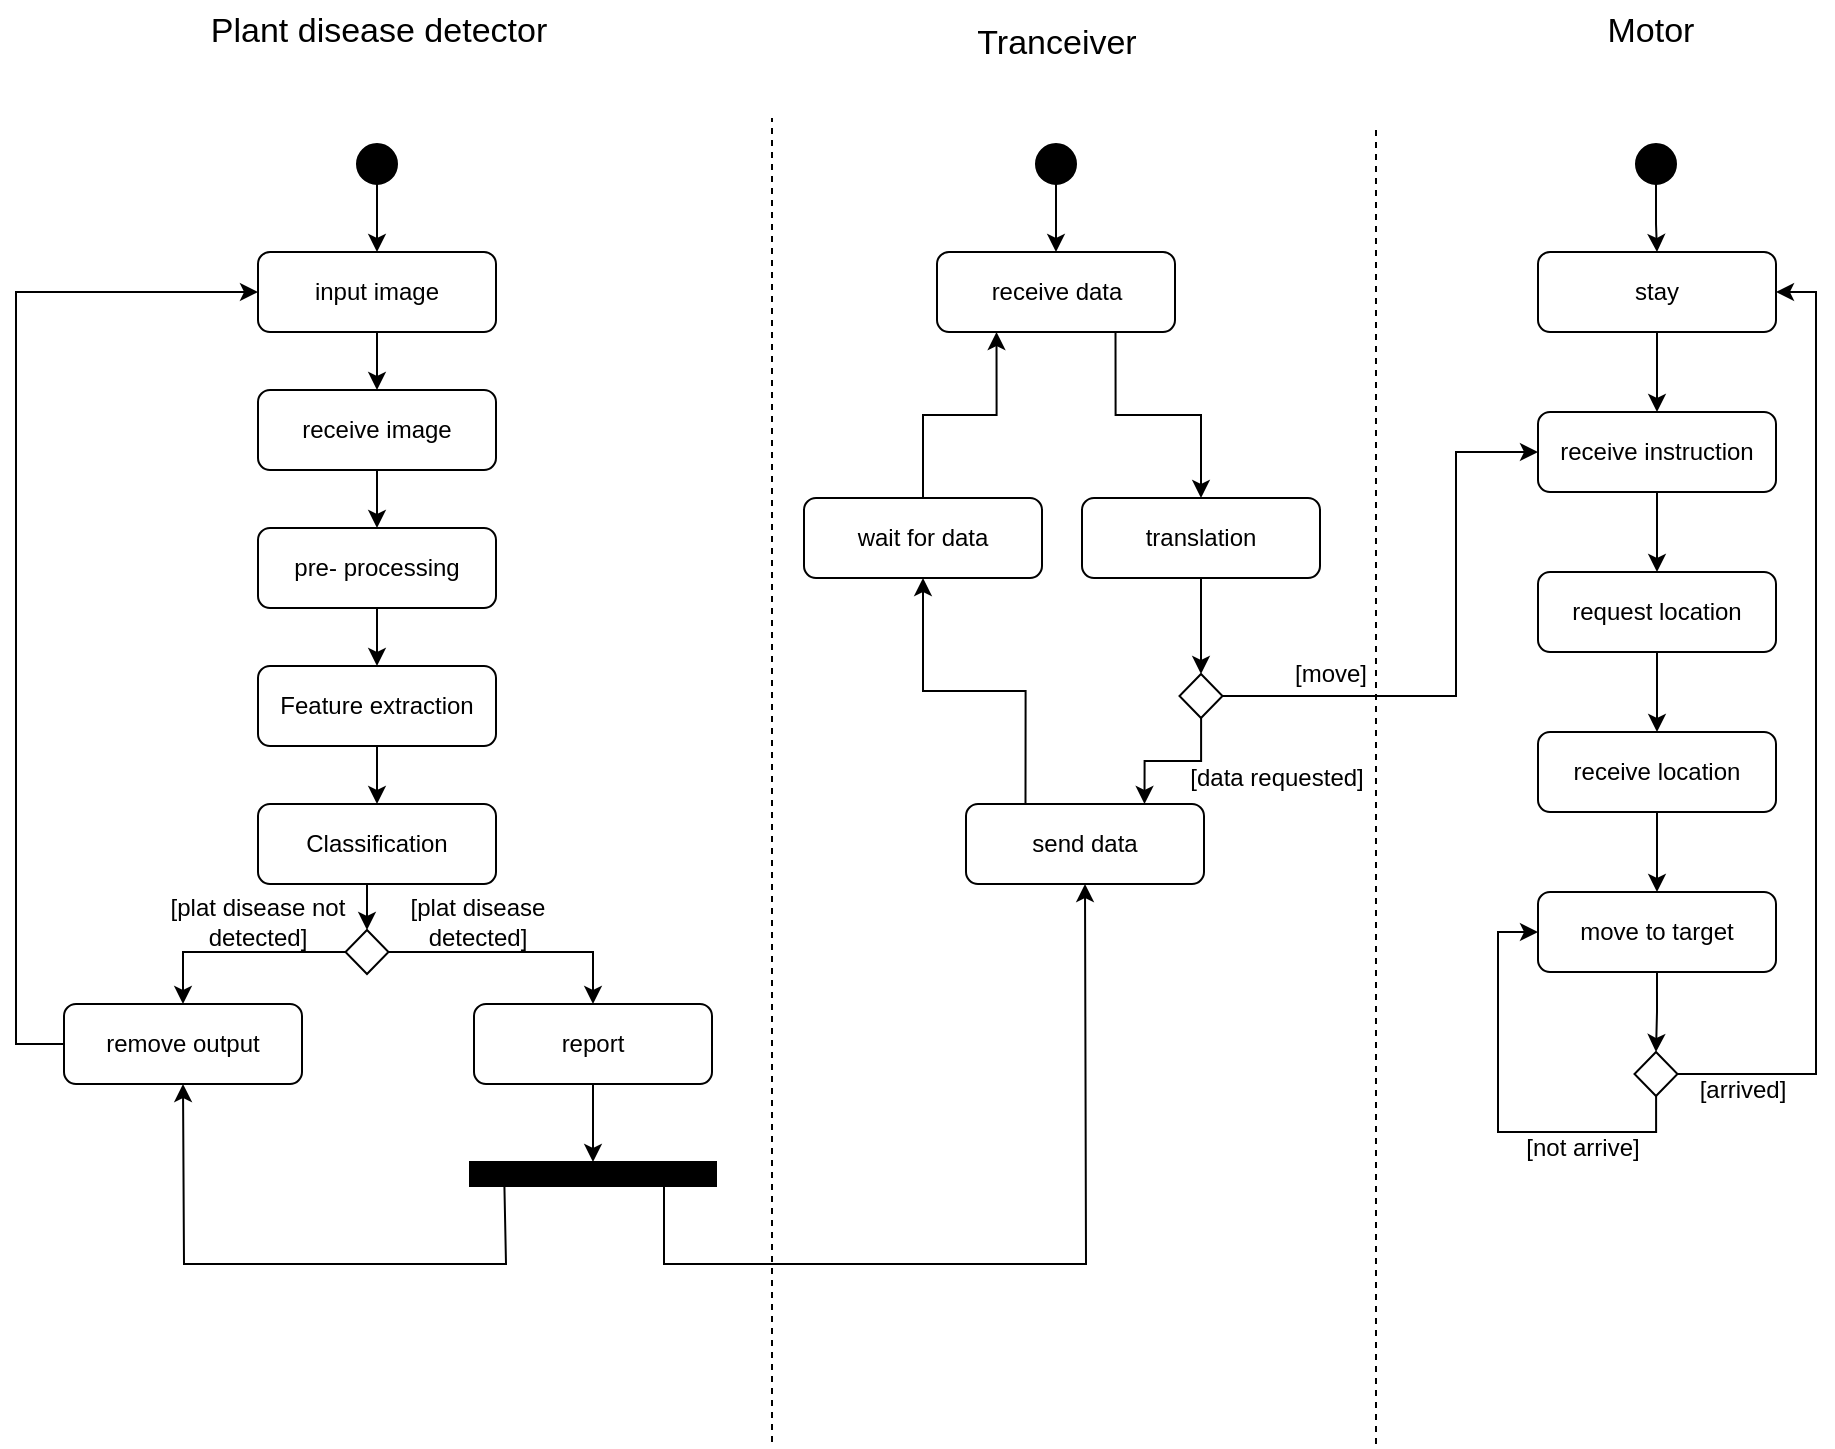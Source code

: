 <mxfile version="20.2.3" type="device"><diagram id="tkX94PlZC9pvU9W3rJq1" name="Page-1"><mxGraphModel dx="780" dy="1810" grid="0" gridSize="10" guides="1" tooltips="1" connect="1" arrows="1" fold="1" page="1" pageScale="1" pageWidth="827" pageHeight="1169" math="0" shadow="0"><root><mxCell id="0"/><mxCell id="1" parent="0"/><mxCell id="M2noTgr2QsKurrbwmELP-10" style="edgeStyle=orthogonalEdgeStyle;rounded=0;orthogonalLoop=1;jettySize=auto;html=1;entryX=0.5;entryY=0;entryDx=0;entryDy=0;" parent="1" source="M2noTgr2QsKurrbwmELP-2" target="M2noTgr2QsKurrbwmELP-3" edge="1"><mxGeometry relative="1" as="geometry"/></mxCell><mxCell id="M2noTgr2QsKurrbwmELP-2" value="receive image" style="rounded=1;whiteSpace=wrap;html=1;" parent="1" vertex="1"><mxGeometry x="268" y="93" width="119" height="40" as="geometry"/></mxCell><mxCell id="M2noTgr2QsKurrbwmELP-11" style="edgeStyle=orthogonalEdgeStyle;rounded=0;orthogonalLoop=1;jettySize=auto;html=1;" parent="1" source="M2noTgr2QsKurrbwmELP-3" target="M2noTgr2QsKurrbwmELP-4" edge="1"><mxGeometry relative="1" as="geometry"/></mxCell><mxCell id="M2noTgr2QsKurrbwmELP-3" value="pre- processing" style="rounded=1;whiteSpace=wrap;html=1;" parent="1" vertex="1"><mxGeometry x="268" y="162" width="119" height="40" as="geometry"/></mxCell><mxCell id="M2noTgr2QsKurrbwmELP-12" style="edgeStyle=orthogonalEdgeStyle;rounded=0;orthogonalLoop=1;jettySize=auto;html=1;entryX=0.5;entryY=0;entryDx=0;entryDy=0;" parent="1" source="M2noTgr2QsKurrbwmELP-4" target="M2noTgr2QsKurrbwmELP-6" edge="1"><mxGeometry relative="1" as="geometry"/></mxCell><mxCell id="M2noTgr2QsKurrbwmELP-4" value="Feature extraction" style="rounded=1;whiteSpace=wrap;html=1;" parent="1" vertex="1"><mxGeometry x="268" y="231" width="119" height="40" as="geometry"/></mxCell><mxCell id="07cv3etoUqlG70oD_8Ht-4" style="edgeStyle=orthogonalEdgeStyle;rounded=0;orthogonalLoop=1;jettySize=auto;html=1;entryX=0;entryY=0.5;entryDx=0;entryDy=0;" parent="1" source="M2noTgr2QsKurrbwmELP-5" target="07cv3etoUqlG70oD_8Ht-1" edge="1"><mxGeometry relative="1" as="geometry"><Array as="points"><mxPoint x="147" y="420"/><mxPoint x="147" y="44"/></Array></mxGeometry></mxCell><mxCell id="M2noTgr2QsKurrbwmELP-5" value="remove output" style="rounded=1;whiteSpace=wrap;html=1;" parent="1" vertex="1"><mxGeometry x="171" y="400" width="119" height="40" as="geometry"/></mxCell><mxCell id="2Jc_1Jze2xgRDPWxwVR4-6" style="edgeStyle=orthogonalEdgeStyle;rounded=0;orthogonalLoop=1;jettySize=auto;html=1;exitX=0.5;exitY=1;exitDx=0;exitDy=0;entryX=0.5;entryY=0;entryDx=0;entryDy=0;" parent="1" source="M2noTgr2QsKurrbwmELP-6" target="2Jc_1Jze2xgRDPWxwVR4-3" edge="1"><mxGeometry relative="1" as="geometry"/></mxCell><mxCell id="M2noTgr2QsKurrbwmELP-6" value="Classification" style="rounded=1;whiteSpace=wrap;html=1;" parent="1" vertex="1"><mxGeometry x="268" y="300" width="119" height="40" as="geometry"/></mxCell><mxCell id="07cv3etoUqlG70oD_8Ht-12" style="edgeStyle=orthogonalEdgeStyle;rounded=0;orthogonalLoop=1;jettySize=auto;html=1;strokeColor=#000000;strokeWidth=1;" parent="1" source="M2noTgr2QsKurrbwmELP-7" edge="1"><mxGeometry relative="1" as="geometry"><mxPoint x="435.5" y="479.0" as="targetPoint"/></mxGeometry></mxCell><mxCell id="M2noTgr2QsKurrbwmELP-7" value="report" style="rounded=1;whiteSpace=wrap;html=1;" parent="1" vertex="1"><mxGeometry x="376" y="400" width="119" height="40" as="geometry"/></mxCell><mxCell id="07cv3etoUqlG70oD_8Ht-2" style="edgeStyle=orthogonalEdgeStyle;rounded=0;orthogonalLoop=1;jettySize=auto;html=1;" parent="1" source="2Jc_1Jze2xgRDPWxwVR4-1" target="07cv3etoUqlG70oD_8Ht-1" edge="1"><mxGeometry relative="1" as="geometry"/></mxCell><mxCell id="2Jc_1Jze2xgRDPWxwVR4-1" value="" style="ellipse;whiteSpace=wrap;html=1;aspect=fixed;fillColor=#000000;" parent="1" vertex="1"><mxGeometry x="317.5" y="-30" width="20" height="20" as="geometry"/></mxCell><mxCell id="2Jc_1Jze2xgRDPWxwVR4-4" style="edgeStyle=orthogonalEdgeStyle;rounded=0;orthogonalLoop=1;jettySize=auto;html=1;entryX=0.5;entryY=0;entryDx=0;entryDy=0;" parent="1" source="2Jc_1Jze2xgRDPWxwVR4-3" target="M2noTgr2QsKurrbwmELP-5" edge="1"><mxGeometry relative="1" as="geometry"/></mxCell><mxCell id="2Jc_1Jze2xgRDPWxwVR4-5" style="edgeStyle=orthogonalEdgeStyle;rounded=0;orthogonalLoop=1;jettySize=auto;html=1;entryX=0.5;entryY=0;entryDx=0;entryDy=0;" parent="1" source="2Jc_1Jze2xgRDPWxwVR4-3" target="M2noTgr2QsKurrbwmELP-7" edge="1"><mxGeometry relative="1" as="geometry"/></mxCell><mxCell id="2Jc_1Jze2xgRDPWxwVR4-3" value="" style="rhombus;whiteSpace=wrap;html=1;" parent="1" vertex="1"><mxGeometry x="311.75" y="363" width="21.5" height="22" as="geometry"/></mxCell><mxCell id="07cv3etoUqlG70oD_8Ht-3" style="edgeStyle=orthogonalEdgeStyle;rounded=0;orthogonalLoop=1;jettySize=auto;html=1;" parent="1" source="07cv3etoUqlG70oD_8Ht-1" target="M2noTgr2QsKurrbwmELP-2" edge="1"><mxGeometry relative="1" as="geometry"/></mxCell><mxCell id="07cv3etoUqlG70oD_8Ht-1" value="input image" style="rounded=1;whiteSpace=wrap;html=1;" parent="1" vertex="1"><mxGeometry x="268" y="24" width="119" height="40" as="geometry"/></mxCell><mxCell id="07cv3etoUqlG70oD_8Ht-5" value="[plat disease detected]" style="text;html=1;strokeColor=none;fillColor=none;align=center;verticalAlign=middle;whiteSpace=wrap;rounded=0;" parent="1" vertex="1"><mxGeometry x="320" y="344" width="116.25" height="30" as="geometry"/></mxCell><mxCell id="07cv3etoUqlG70oD_8Ht-6" value="[plat disease not detected]" style="text;html=1;strokeColor=none;fillColor=none;align=center;verticalAlign=middle;whiteSpace=wrap;rounded=0;" parent="1" vertex="1"><mxGeometry x="210" y="344" width="116.25" height="30" as="geometry"/></mxCell><mxCell id="07cv3etoUqlG70oD_8Ht-7" value="" style="endArrow=none;dashed=1;html=1;rounded=0;" parent="1" edge="1"><mxGeometry width="50" height="50" relative="1" as="geometry"><mxPoint x="525" y="619" as="sourcePoint"/><mxPoint x="525" y="-43" as="targetPoint"/></mxGeometry></mxCell><mxCell id="07cv3etoUqlG70oD_8Ht-9" value="" style="endArrow=none;html=1;rounded=0;strokeColor=#000000;strokeWidth=13;" parent="1" edge="1"><mxGeometry width="50" height="50" relative="1" as="geometry"><mxPoint x="373.5" y="485" as="sourcePoint"/><mxPoint x="497.5" y="485" as="targetPoint"/></mxGeometry></mxCell><mxCell id="07cv3etoUqlG70oD_8Ht-13" value="" style="endArrow=classic;html=1;rounded=0;strokeColor=#000000;strokeWidth=1;entryX=0.5;entryY=1;entryDx=0;entryDy=0;" parent="1" target="M2noTgr2QsKurrbwmELP-5" edge="1"><mxGeometry width="50" height="50" relative="1" as="geometry"><mxPoint x="391" y="481" as="sourcePoint"/><mxPoint x="500" y="367" as="targetPoint"/><Array as="points"><mxPoint x="392" y="530"/><mxPoint x="231" y="530"/></Array></mxGeometry></mxCell><mxCell id="07cv3etoUqlG70oD_8Ht-24" style="edgeStyle=orthogonalEdgeStyle;rounded=0;orthogonalLoop=1;jettySize=auto;html=1;entryX=0.5;entryY=0;entryDx=0;entryDy=0;strokeColor=#000000;strokeWidth=1;" parent="1" source="07cv3etoUqlG70oD_8Ht-14" target="07cv3etoUqlG70oD_8Ht-15" edge="1"><mxGeometry relative="1" as="geometry"/></mxCell><mxCell id="07cv3etoUqlG70oD_8Ht-14" value="" style="ellipse;whiteSpace=wrap;html=1;aspect=fixed;fillColor=#000000;" parent="1" vertex="1"><mxGeometry x="657" y="-30" width="20" height="20" as="geometry"/></mxCell><mxCell id="07cv3etoUqlG70oD_8Ht-23" style="edgeStyle=orthogonalEdgeStyle;rounded=0;orthogonalLoop=1;jettySize=auto;html=1;exitX=0.75;exitY=1;exitDx=0;exitDy=0;entryX=0.5;entryY=0;entryDx=0;entryDy=0;strokeColor=#000000;strokeWidth=1;" parent="1" source="07cv3etoUqlG70oD_8Ht-15" target="07cv3etoUqlG70oD_8Ht-16" edge="1"><mxGeometry relative="1" as="geometry"/></mxCell><mxCell id="07cv3etoUqlG70oD_8Ht-15" value="receive data" style="rounded=1;whiteSpace=wrap;html=1;" parent="1" vertex="1"><mxGeometry x="607.5" y="24" width="119" height="40" as="geometry"/></mxCell><mxCell id="07cv3etoUqlG70oD_8Ht-25" style="edgeStyle=orthogonalEdgeStyle;rounded=0;orthogonalLoop=1;jettySize=auto;html=1;entryX=0.5;entryY=0;entryDx=0;entryDy=0;strokeColor=#000000;strokeWidth=1;" parent="1" source="07cv3etoUqlG70oD_8Ht-16" target="07cv3etoUqlG70oD_8Ht-19" edge="1"><mxGeometry relative="1" as="geometry"/></mxCell><mxCell id="07cv3etoUqlG70oD_8Ht-16" value="translation" style="rounded=1;whiteSpace=wrap;html=1;" parent="1" vertex="1"><mxGeometry x="680" y="147" width="119" height="40" as="geometry"/></mxCell><mxCell id="07cv3etoUqlG70oD_8Ht-22" style="edgeStyle=orthogonalEdgeStyle;rounded=0;orthogonalLoop=1;jettySize=auto;html=1;exitX=0.5;exitY=0;exitDx=0;exitDy=0;entryX=0.25;entryY=1;entryDx=0;entryDy=0;strokeColor=#000000;strokeWidth=1;" parent="1" source="07cv3etoUqlG70oD_8Ht-17" target="07cv3etoUqlG70oD_8Ht-15" edge="1"><mxGeometry relative="1" as="geometry"/></mxCell><mxCell id="07cv3etoUqlG70oD_8Ht-17" value="wait for data" style="rounded=1;whiteSpace=wrap;html=1;" parent="1" vertex="1"><mxGeometry x="541" y="147" width="119" height="40" as="geometry"/></mxCell><mxCell id="07cv3etoUqlG70oD_8Ht-21" style="edgeStyle=orthogonalEdgeStyle;rounded=0;orthogonalLoop=1;jettySize=auto;html=1;exitX=0.25;exitY=0;exitDx=0;exitDy=0;entryX=0.5;entryY=1;entryDx=0;entryDy=0;strokeColor=#000000;strokeWidth=1;" parent="1" source="07cv3etoUqlG70oD_8Ht-18" target="07cv3etoUqlG70oD_8Ht-17" edge="1"><mxGeometry relative="1" as="geometry"/></mxCell><mxCell id="07cv3etoUqlG70oD_8Ht-18" value="send data" style="rounded=1;whiteSpace=wrap;html=1;" parent="1" vertex="1"><mxGeometry x="622" y="300" width="119" height="40" as="geometry"/></mxCell><mxCell id="07cv3etoUqlG70oD_8Ht-26" style="edgeStyle=orthogonalEdgeStyle;rounded=0;orthogonalLoop=1;jettySize=auto;html=1;entryX=0.75;entryY=0;entryDx=0;entryDy=0;strokeColor=#000000;strokeWidth=1;" parent="1" source="07cv3etoUqlG70oD_8Ht-19" target="07cv3etoUqlG70oD_8Ht-18" edge="1"><mxGeometry relative="1" as="geometry"/></mxCell><mxCell id="07cv3etoUqlG70oD_8Ht-47" style="edgeStyle=orthogonalEdgeStyle;rounded=0;orthogonalLoop=1;jettySize=auto;html=1;entryX=0;entryY=0.5;entryDx=0;entryDy=0;strokeColor=#000000;strokeWidth=1;" parent="1" source="07cv3etoUqlG70oD_8Ht-19" target="07cv3etoUqlG70oD_8Ht-30" edge="1"><mxGeometry relative="1" as="geometry"><Array as="points"><mxPoint x="867" y="246"/><mxPoint x="867" y="124"/></Array></mxGeometry></mxCell><mxCell id="07cv3etoUqlG70oD_8Ht-19" value="" style="rhombus;whiteSpace=wrap;html=1;" parent="1" vertex="1"><mxGeometry x="728.75" y="235" width="21.5" height="22" as="geometry"/></mxCell><mxCell id="07cv3etoUqlG70oD_8Ht-20" value="" style="endArrow=classic;html=1;rounded=0;strokeColor=#000000;strokeWidth=1;entryX=0.5;entryY=1;entryDx=0;entryDy=0;" parent="1" target="07cv3etoUqlG70oD_8Ht-18" edge="1"><mxGeometry width="50" height="50" relative="1" as="geometry"><mxPoint x="471" y="487" as="sourcePoint"/><mxPoint x="694" y="383" as="targetPoint"/><Array as="points"><mxPoint x="471" y="530"/><mxPoint x="682" y="530"/></Array></mxGeometry></mxCell><mxCell id="07cv3etoUqlG70oD_8Ht-27" value="" style="endArrow=none;dashed=1;html=1;rounded=0;" parent="1" edge="1"><mxGeometry width="50" height="50" relative="1" as="geometry"><mxPoint x="827" y="620" as="sourcePoint"/><mxPoint x="827" y="-38" as="targetPoint"/></mxGeometry></mxCell><mxCell id="07cv3etoUqlG70oD_8Ht-34" style="edgeStyle=orthogonalEdgeStyle;rounded=0;orthogonalLoop=1;jettySize=auto;html=1;entryX=0.5;entryY=0;entryDx=0;entryDy=0;strokeColor=#000000;strokeWidth=1;" parent="1" source="07cv3etoUqlG70oD_8Ht-28" target="07cv3etoUqlG70oD_8Ht-29" edge="1"><mxGeometry relative="1" as="geometry"/></mxCell><mxCell id="07cv3etoUqlG70oD_8Ht-28" value="" style="ellipse;whiteSpace=wrap;html=1;aspect=fixed;fillColor=#000000;" parent="1" vertex="1"><mxGeometry x="957" y="-30" width="20" height="20" as="geometry"/></mxCell><mxCell id="07cv3etoUqlG70oD_8Ht-35" style="edgeStyle=orthogonalEdgeStyle;rounded=0;orthogonalLoop=1;jettySize=auto;html=1;entryX=0.5;entryY=0;entryDx=0;entryDy=0;strokeColor=#000000;strokeWidth=1;" parent="1" source="07cv3etoUqlG70oD_8Ht-29" target="07cv3etoUqlG70oD_8Ht-30" edge="1"><mxGeometry relative="1" as="geometry"/></mxCell><mxCell id="07cv3etoUqlG70oD_8Ht-29" value="stay" style="rounded=1;whiteSpace=wrap;html=1;" parent="1" vertex="1"><mxGeometry x="908" y="24" width="119" height="40" as="geometry"/></mxCell><mxCell id="07cv3etoUqlG70oD_8Ht-36" style="edgeStyle=orthogonalEdgeStyle;rounded=0;orthogonalLoop=1;jettySize=auto;html=1;entryX=0.5;entryY=0;entryDx=0;entryDy=0;strokeColor=#000000;strokeWidth=1;" parent="1" source="07cv3etoUqlG70oD_8Ht-30" target="07cv3etoUqlG70oD_8Ht-31" edge="1"><mxGeometry relative="1" as="geometry"/></mxCell><mxCell id="07cv3etoUqlG70oD_8Ht-30" value="receive instruction" style="rounded=1;whiteSpace=wrap;html=1;" parent="1" vertex="1"><mxGeometry x="908" y="104" width="119" height="40" as="geometry"/></mxCell><mxCell id="07cv3etoUqlG70oD_8Ht-37" style="edgeStyle=orthogonalEdgeStyle;rounded=0;orthogonalLoop=1;jettySize=auto;html=1;entryX=0.5;entryY=0;entryDx=0;entryDy=0;strokeColor=#000000;strokeWidth=1;" parent="1" source="07cv3etoUqlG70oD_8Ht-31" target="07cv3etoUqlG70oD_8Ht-33" edge="1"><mxGeometry relative="1" as="geometry"/></mxCell><mxCell id="07cv3etoUqlG70oD_8Ht-31" value="request location" style="rounded=1;whiteSpace=wrap;html=1;" parent="1" vertex="1"><mxGeometry x="908" y="184" width="119" height="40" as="geometry"/></mxCell><mxCell id="07cv3etoUqlG70oD_8Ht-40" style="edgeStyle=orthogonalEdgeStyle;rounded=0;orthogonalLoop=1;jettySize=auto;html=1;entryX=0.5;entryY=0;entryDx=0;entryDy=0;strokeColor=#000000;strokeWidth=1;" parent="1" source="07cv3etoUqlG70oD_8Ht-32" target="07cv3etoUqlG70oD_8Ht-39" edge="1"><mxGeometry relative="1" as="geometry"/></mxCell><mxCell id="07cv3etoUqlG70oD_8Ht-32" value="move to target" style="rounded=1;whiteSpace=wrap;html=1;" parent="1" vertex="1"><mxGeometry x="908" y="344" width="119" height="40" as="geometry"/></mxCell><mxCell id="07cv3etoUqlG70oD_8Ht-38" style="edgeStyle=orthogonalEdgeStyle;rounded=0;orthogonalLoop=1;jettySize=auto;html=1;entryX=0.5;entryY=0;entryDx=0;entryDy=0;strokeColor=#000000;strokeWidth=1;" parent="1" source="07cv3etoUqlG70oD_8Ht-33" target="07cv3etoUqlG70oD_8Ht-32" edge="1"><mxGeometry relative="1" as="geometry"/></mxCell><mxCell id="07cv3etoUqlG70oD_8Ht-33" value="receive location" style="rounded=1;whiteSpace=wrap;html=1;" parent="1" vertex="1"><mxGeometry x="908" y="264" width="119" height="40" as="geometry"/></mxCell><mxCell id="07cv3etoUqlG70oD_8Ht-41" style="edgeStyle=orthogonalEdgeStyle;rounded=0;orthogonalLoop=1;jettySize=auto;html=1;entryX=0;entryY=0.5;entryDx=0;entryDy=0;strokeColor=#000000;strokeWidth=1;" parent="1" source="07cv3etoUqlG70oD_8Ht-39" target="07cv3etoUqlG70oD_8Ht-32" edge="1"><mxGeometry relative="1" as="geometry"><Array as="points"><mxPoint x="967" y="464"/><mxPoint x="888" y="464"/><mxPoint x="888" y="364"/></Array></mxGeometry></mxCell><mxCell id="07cv3etoUqlG70oD_8Ht-42" style="edgeStyle=orthogonalEdgeStyle;rounded=0;orthogonalLoop=1;jettySize=auto;html=1;entryX=1;entryY=0.5;entryDx=0;entryDy=0;strokeColor=#000000;strokeWidth=1;" parent="1" source="07cv3etoUqlG70oD_8Ht-39" target="07cv3etoUqlG70oD_8Ht-29" edge="1"><mxGeometry relative="1" as="geometry"><Array as="points"><mxPoint x="1047" y="435"/><mxPoint x="1047" y="44"/></Array></mxGeometry></mxCell><mxCell id="07cv3etoUqlG70oD_8Ht-39" value="" style="rhombus;whiteSpace=wrap;html=1;" parent="1" vertex="1"><mxGeometry x="956.25" y="424" width="21.5" height="22" as="geometry"/></mxCell><mxCell id="07cv3etoUqlG70oD_8Ht-43" value="[arrived]" style="text;html=1;align=center;verticalAlign=middle;resizable=0;points=[];autosize=1;strokeColor=none;fillColor=none;" parent="1" vertex="1"><mxGeometry x="979" y="430" width="61" height="26" as="geometry"/></mxCell><mxCell id="07cv3etoUqlG70oD_8Ht-44" value="[not arrive]" style="text;html=1;align=center;verticalAlign=middle;resizable=0;points=[];autosize=1;strokeColor=none;fillColor=none;" parent="1" vertex="1"><mxGeometry x="892" y="459" width="75" height="26" as="geometry"/></mxCell><mxCell id="07cv3etoUqlG70oD_8Ht-45" value="[move]" style="text;html=1;align=center;verticalAlign=middle;resizable=0;points=[];autosize=1;strokeColor=none;fillColor=none;" parent="1" vertex="1"><mxGeometry x="777" y="222" width="54" height="26" as="geometry"/></mxCell><mxCell id="07cv3etoUqlG70oD_8Ht-46" value="[data requested]" style="text;html=1;align=center;verticalAlign=middle;resizable=0;points=[];autosize=1;strokeColor=none;fillColor=none;" parent="1" vertex="1"><mxGeometry x="724" y="274" width="105" height="26" as="geometry"/></mxCell><mxCell id="07cv3etoUqlG70oD_8Ht-48" value="&lt;font style=&quot;font-size: 17px;&quot;&gt;Tranceiver&lt;/font&gt;" style="text;html=1;align=center;verticalAlign=middle;resizable=0;points=[];autosize=1;strokeColor=none;fillColor=none;" parent="1" vertex="1"><mxGeometry x="618" y="-96" width="98" height="32" as="geometry"/></mxCell><mxCell id="07cv3etoUqlG70oD_8Ht-49" value="&lt;font style=&quot;font-size: 17px;&quot;&gt;Plant disease detector&lt;/font&gt;" style="text;html=1;align=center;verticalAlign=middle;resizable=0;points=[];autosize=1;strokeColor=none;fillColor=none;" parent="1" vertex="1"><mxGeometry x="234.5" y="-102" width="186" height="32" as="geometry"/></mxCell><mxCell id="07cv3etoUqlG70oD_8Ht-50" value="&lt;font style=&quot;font-size: 17px;&quot;&gt;Motor&lt;/font&gt;" style="text;html=1;align=center;verticalAlign=middle;resizable=0;points=[];autosize=1;strokeColor=none;fillColor=none;" parent="1" vertex="1"><mxGeometry x="933" y="-102" width="61" height="32" as="geometry"/></mxCell></root></mxGraphModel></diagram></mxfile>